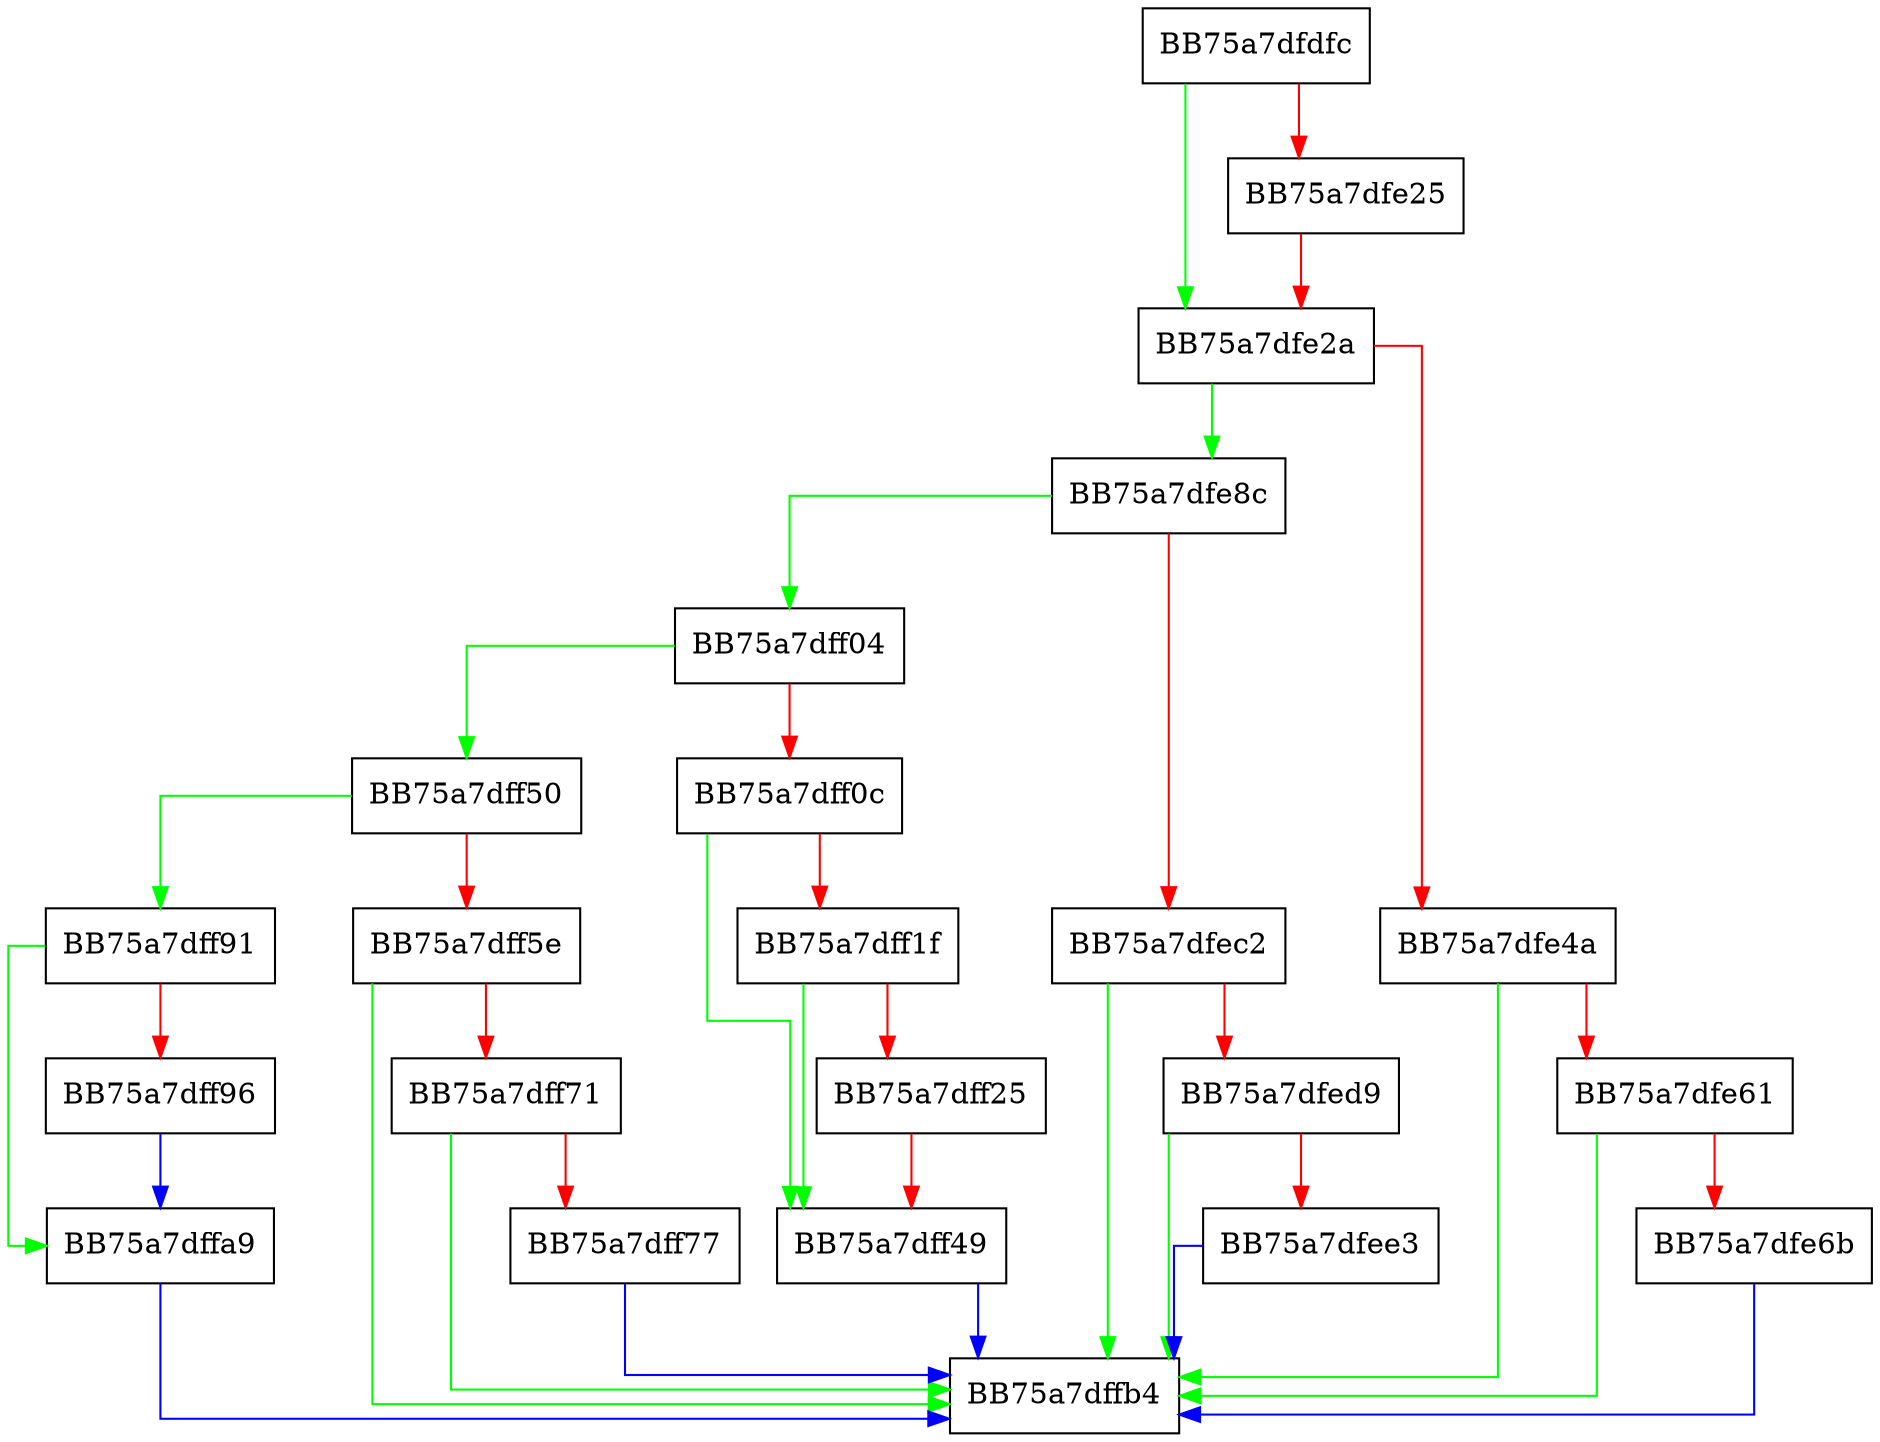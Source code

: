 digraph GetFileRecordFromVolume {
  node [shape="box"];
  graph [splines=ortho];
  BB75a7dfdfc -> BB75a7dfe2a [color="green"];
  BB75a7dfdfc -> BB75a7dfe25 [color="red"];
  BB75a7dfe25 -> BB75a7dfe2a [color="red"];
  BB75a7dfe2a -> BB75a7dfe8c [color="green"];
  BB75a7dfe2a -> BB75a7dfe4a [color="red"];
  BB75a7dfe4a -> BB75a7dffb4 [color="green"];
  BB75a7dfe4a -> BB75a7dfe61 [color="red"];
  BB75a7dfe61 -> BB75a7dffb4 [color="green"];
  BB75a7dfe61 -> BB75a7dfe6b [color="red"];
  BB75a7dfe6b -> BB75a7dffb4 [color="blue"];
  BB75a7dfe8c -> BB75a7dff04 [color="green"];
  BB75a7dfe8c -> BB75a7dfec2 [color="red"];
  BB75a7dfec2 -> BB75a7dffb4 [color="green"];
  BB75a7dfec2 -> BB75a7dfed9 [color="red"];
  BB75a7dfed9 -> BB75a7dffb4 [color="green"];
  BB75a7dfed9 -> BB75a7dfee3 [color="red"];
  BB75a7dfee3 -> BB75a7dffb4 [color="blue"];
  BB75a7dff04 -> BB75a7dff50 [color="green"];
  BB75a7dff04 -> BB75a7dff0c [color="red"];
  BB75a7dff0c -> BB75a7dff49 [color="green"];
  BB75a7dff0c -> BB75a7dff1f [color="red"];
  BB75a7dff1f -> BB75a7dff49 [color="green"];
  BB75a7dff1f -> BB75a7dff25 [color="red"];
  BB75a7dff25 -> BB75a7dff49 [color="red"];
  BB75a7dff49 -> BB75a7dffb4 [color="blue"];
  BB75a7dff50 -> BB75a7dff91 [color="green"];
  BB75a7dff50 -> BB75a7dff5e [color="red"];
  BB75a7dff5e -> BB75a7dffb4 [color="green"];
  BB75a7dff5e -> BB75a7dff71 [color="red"];
  BB75a7dff71 -> BB75a7dffb4 [color="green"];
  BB75a7dff71 -> BB75a7dff77 [color="red"];
  BB75a7dff77 -> BB75a7dffb4 [color="blue"];
  BB75a7dff91 -> BB75a7dffa9 [color="green"];
  BB75a7dff91 -> BB75a7dff96 [color="red"];
  BB75a7dff96 -> BB75a7dffa9 [color="blue"];
  BB75a7dffa9 -> BB75a7dffb4 [color="blue"];
}